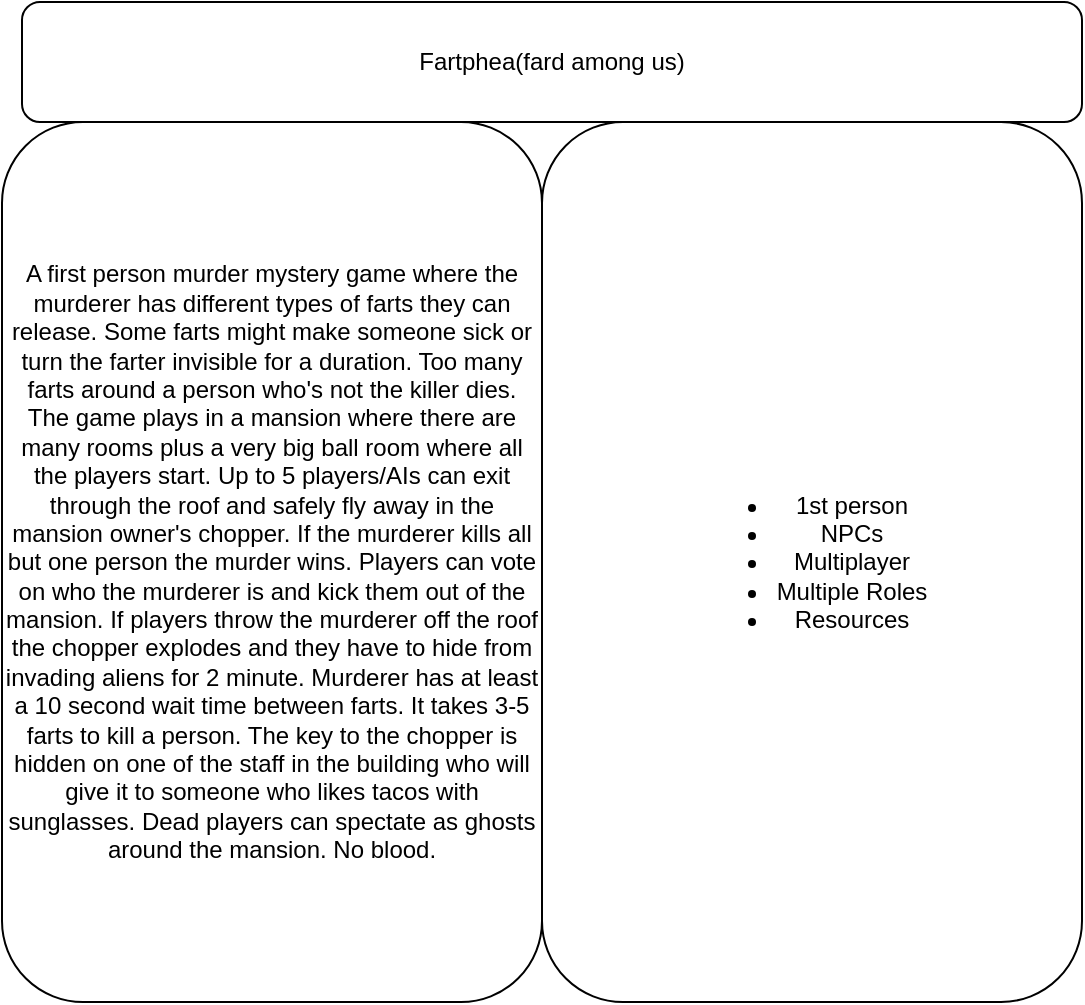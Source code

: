 <mxfile version="22.0.8" type="github">
  <diagram name="Page-1" id="usz3JnJEgCWZCFc273H9">
    <mxGraphModel dx="880" dy="595" grid="1" gridSize="10" guides="1" tooltips="1" connect="1" arrows="1" fold="1" page="1" pageScale="1" pageWidth="850" pageHeight="1100" math="0" shadow="0">
      <root>
        <mxCell id="0" />
        <mxCell id="1" parent="0" />
        <mxCell id="Tos_vgJCcx_L6RbM9BzU-1" value="Fartphea(fard among us)" style="rounded=1;whiteSpace=wrap;html=1;" parent="1" vertex="1">
          <mxGeometry x="180" y="70" width="530" height="60" as="geometry" />
        </mxCell>
        <mxCell id="Tos_vgJCcx_L6RbM9BzU-2" value="A first person murder mystery game where the murderer has different types of farts they can release. Some farts might make someone sick or turn the farter invisible for a duration. Too many farts around a person who&#39;s not the killer dies. The game plays in a mansion where there are many rooms plus a very big ball room where all the players start. Up to 5 players/AIs can exit through the roof and safely fly away in the mansion owner&#39;s chopper. If the murderer kills all but one person the murder wins. Players can vote on who the murderer is and kick them out of the mansion. If players throw the murderer off the roof the chopper explodes and they have to hide from invading aliens for 2 minute. Murderer has at least a 10 second wait time between farts. It takes 3-5 farts to kill a person. The key to the chopper is hidden on one of the staff in the building who will give it to someone who likes tacos with sunglasses. Dead players can spectate as ghosts around the mansion. No blood." style="rounded=1;whiteSpace=wrap;html=1;" parent="1" vertex="1">
          <mxGeometry x="170" y="130" width="270" height="440" as="geometry" />
        </mxCell>
        <mxCell id="Tos_vgJCcx_L6RbM9BzU-3" value="&lt;ul&gt;&lt;li&gt;1st person&lt;/li&gt;&lt;li&gt;NPCs&lt;/li&gt;&lt;li&gt;Multiplayer&lt;/li&gt;&lt;li&gt;Multiple Roles&lt;/li&gt;&lt;li&gt;Resources&lt;/li&gt;&lt;/ul&gt;" style="rounded=1;whiteSpace=wrap;html=1;" parent="1" vertex="1">
          <mxGeometry x="440" y="130" width="270" height="440" as="geometry" />
        </mxCell>
      </root>
    </mxGraphModel>
  </diagram>
</mxfile>
